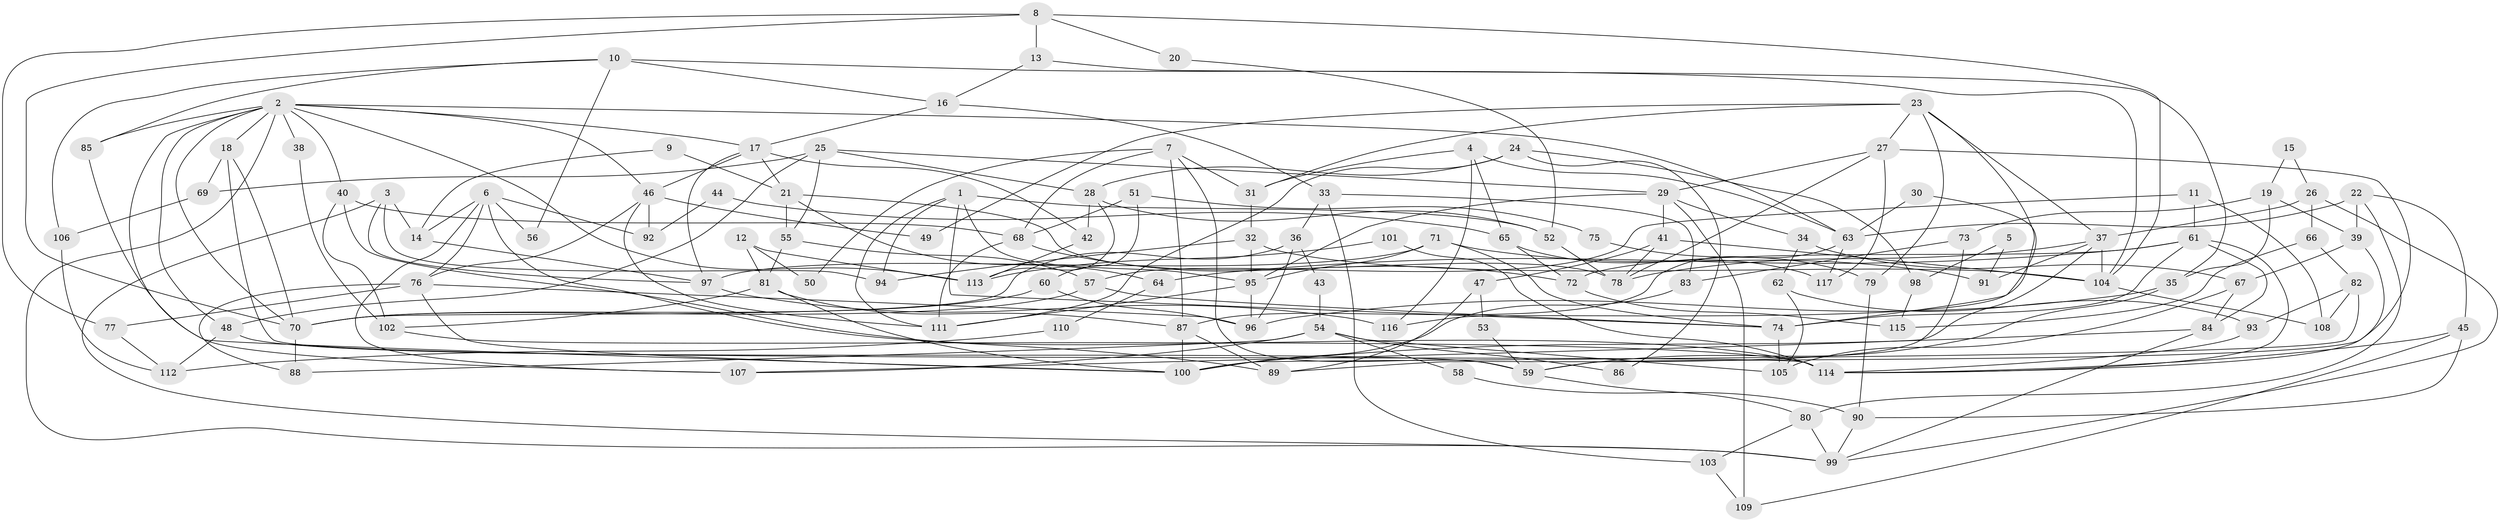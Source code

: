 // Generated by graph-tools (version 1.1) at 2025/51/03/09/25 04:51:32]
// undirected, 117 vertices, 234 edges
graph export_dot {
graph [start="1"]
  node [color=gray90,style=filled];
  1;
  2;
  3;
  4;
  5;
  6;
  7;
  8;
  9;
  10;
  11;
  12;
  13;
  14;
  15;
  16;
  17;
  18;
  19;
  20;
  21;
  22;
  23;
  24;
  25;
  26;
  27;
  28;
  29;
  30;
  31;
  32;
  33;
  34;
  35;
  36;
  37;
  38;
  39;
  40;
  41;
  42;
  43;
  44;
  45;
  46;
  47;
  48;
  49;
  50;
  51;
  52;
  53;
  54;
  55;
  56;
  57;
  58;
  59;
  60;
  61;
  62;
  63;
  64;
  65;
  66;
  67;
  68;
  69;
  70;
  71;
  72;
  73;
  74;
  75;
  76;
  77;
  78;
  79;
  80;
  81;
  82;
  83;
  84;
  85;
  86;
  87;
  88;
  89;
  90;
  91;
  92;
  93;
  94;
  95;
  96;
  97;
  98;
  99;
  100;
  101;
  102;
  103;
  104;
  105;
  106;
  107;
  108;
  109;
  110;
  111;
  112;
  113;
  114;
  115;
  116;
  117;
  1 -- 95;
  1 -- 74;
  1 -- 52;
  1 -- 94;
  1 -- 111;
  2 -- 46;
  2 -- 63;
  2 -- 17;
  2 -- 18;
  2 -- 38;
  2 -- 40;
  2 -- 48;
  2 -- 70;
  2 -- 85;
  2 -- 99;
  2 -- 107;
  2 -- 113;
  3 -- 99;
  3 -- 97;
  3 -- 14;
  3 -- 94;
  4 -- 31;
  4 -- 63;
  4 -- 65;
  4 -- 116;
  5 -- 91;
  5 -- 98;
  6 -- 107;
  6 -- 76;
  6 -- 14;
  6 -- 56;
  6 -- 89;
  6 -- 92;
  7 -- 68;
  7 -- 31;
  7 -- 50;
  7 -- 59;
  7 -- 87;
  8 -- 70;
  8 -- 104;
  8 -- 13;
  8 -- 20;
  8 -- 77;
  9 -- 21;
  9 -- 14;
  10 -- 16;
  10 -- 85;
  10 -- 56;
  10 -- 104;
  10 -- 106;
  11 -- 108;
  11 -- 61;
  11 -- 57;
  12 -- 81;
  12 -- 113;
  12 -- 50;
  13 -- 35;
  13 -- 16;
  14 -- 97;
  15 -- 19;
  15 -- 26;
  16 -- 17;
  16 -- 33;
  17 -- 97;
  17 -- 21;
  17 -- 42;
  17 -- 46;
  18 -- 70;
  18 -- 69;
  18 -- 114;
  19 -- 39;
  19 -- 35;
  19 -- 73;
  20 -- 52;
  21 -- 55;
  21 -- 64;
  21 -- 78;
  22 -- 80;
  22 -- 63;
  22 -- 39;
  22 -- 45;
  23 -- 27;
  23 -- 116;
  23 -- 31;
  23 -- 37;
  23 -- 49;
  23 -- 79;
  24 -- 28;
  24 -- 111;
  24 -- 86;
  24 -- 98;
  25 -- 55;
  25 -- 48;
  25 -- 28;
  25 -- 29;
  25 -- 69;
  26 -- 37;
  26 -- 99;
  26 -- 66;
  27 -- 78;
  27 -- 29;
  27 -- 59;
  27 -- 117;
  28 -- 113;
  28 -- 42;
  28 -- 52;
  29 -- 41;
  29 -- 34;
  29 -- 95;
  29 -- 109;
  30 -- 74;
  30 -- 63;
  31 -- 32;
  32 -- 104;
  32 -- 94;
  32 -- 95;
  33 -- 83;
  33 -- 36;
  33 -- 103;
  34 -- 67;
  34 -- 62;
  35 -- 59;
  35 -- 96;
  36 -- 96;
  36 -- 43;
  36 -- 70;
  37 -- 78;
  37 -- 91;
  37 -- 104;
  37 -- 107;
  38 -- 102;
  39 -- 114;
  39 -- 67;
  40 -- 114;
  40 -- 68;
  40 -- 102;
  41 -- 104;
  41 -- 78;
  41 -- 47;
  42 -- 113;
  43 -- 54;
  44 -- 65;
  44 -- 92;
  45 -- 114;
  45 -- 90;
  45 -- 109;
  46 -- 111;
  46 -- 49;
  46 -- 76;
  46 -- 92;
  47 -- 89;
  47 -- 53;
  48 -- 59;
  48 -- 112;
  51 -- 60;
  51 -- 68;
  51 -- 75;
  52 -- 78;
  53 -- 59;
  54 -- 88;
  54 -- 107;
  54 -- 58;
  54 -- 86;
  54 -- 105;
  55 -- 57;
  55 -- 81;
  57 -- 70;
  57 -- 74;
  58 -- 90;
  59 -- 80;
  60 -- 96;
  60 -- 70;
  61 -- 84;
  61 -- 74;
  61 -- 64;
  61 -- 72;
  61 -- 114;
  62 -- 105;
  62 -- 93;
  63 -- 87;
  63 -- 117;
  64 -- 110;
  65 -- 72;
  65 -- 117;
  66 -- 82;
  66 -- 115;
  67 -- 84;
  67 -- 105;
  68 -- 111;
  68 -- 72;
  69 -- 106;
  70 -- 88;
  71 -- 95;
  71 -- 74;
  71 -- 91;
  71 -- 97;
  72 -- 115;
  73 -- 89;
  73 -- 83;
  74 -- 105;
  75 -- 79;
  76 -- 77;
  76 -- 88;
  76 -- 96;
  76 -- 100;
  77 -- 112;
  79 -- 90;
  80 -- 103;
  80 -- 99;
  81 -- 87;
  81 -- 102;
  81 -- 100;
  82 -- 100;
  82 -- 93;
  82 -- 108;
  83 -- 100;
  84 -- 99;
  84 -- 100;
  85 -- 100;
  87 -- 100;
  87 -- 89;
  90 -- 99;
  93 -- 114;
  95 -- 96;
  95 -- 111;
  97 -- 116;
  98 -- 115;
  101 -- 113;
  101 -- 114;
  102 -- 114;
  103 -- 109;
  104 -- 108;
  106 -- 112;
  110 -- 112;
}

